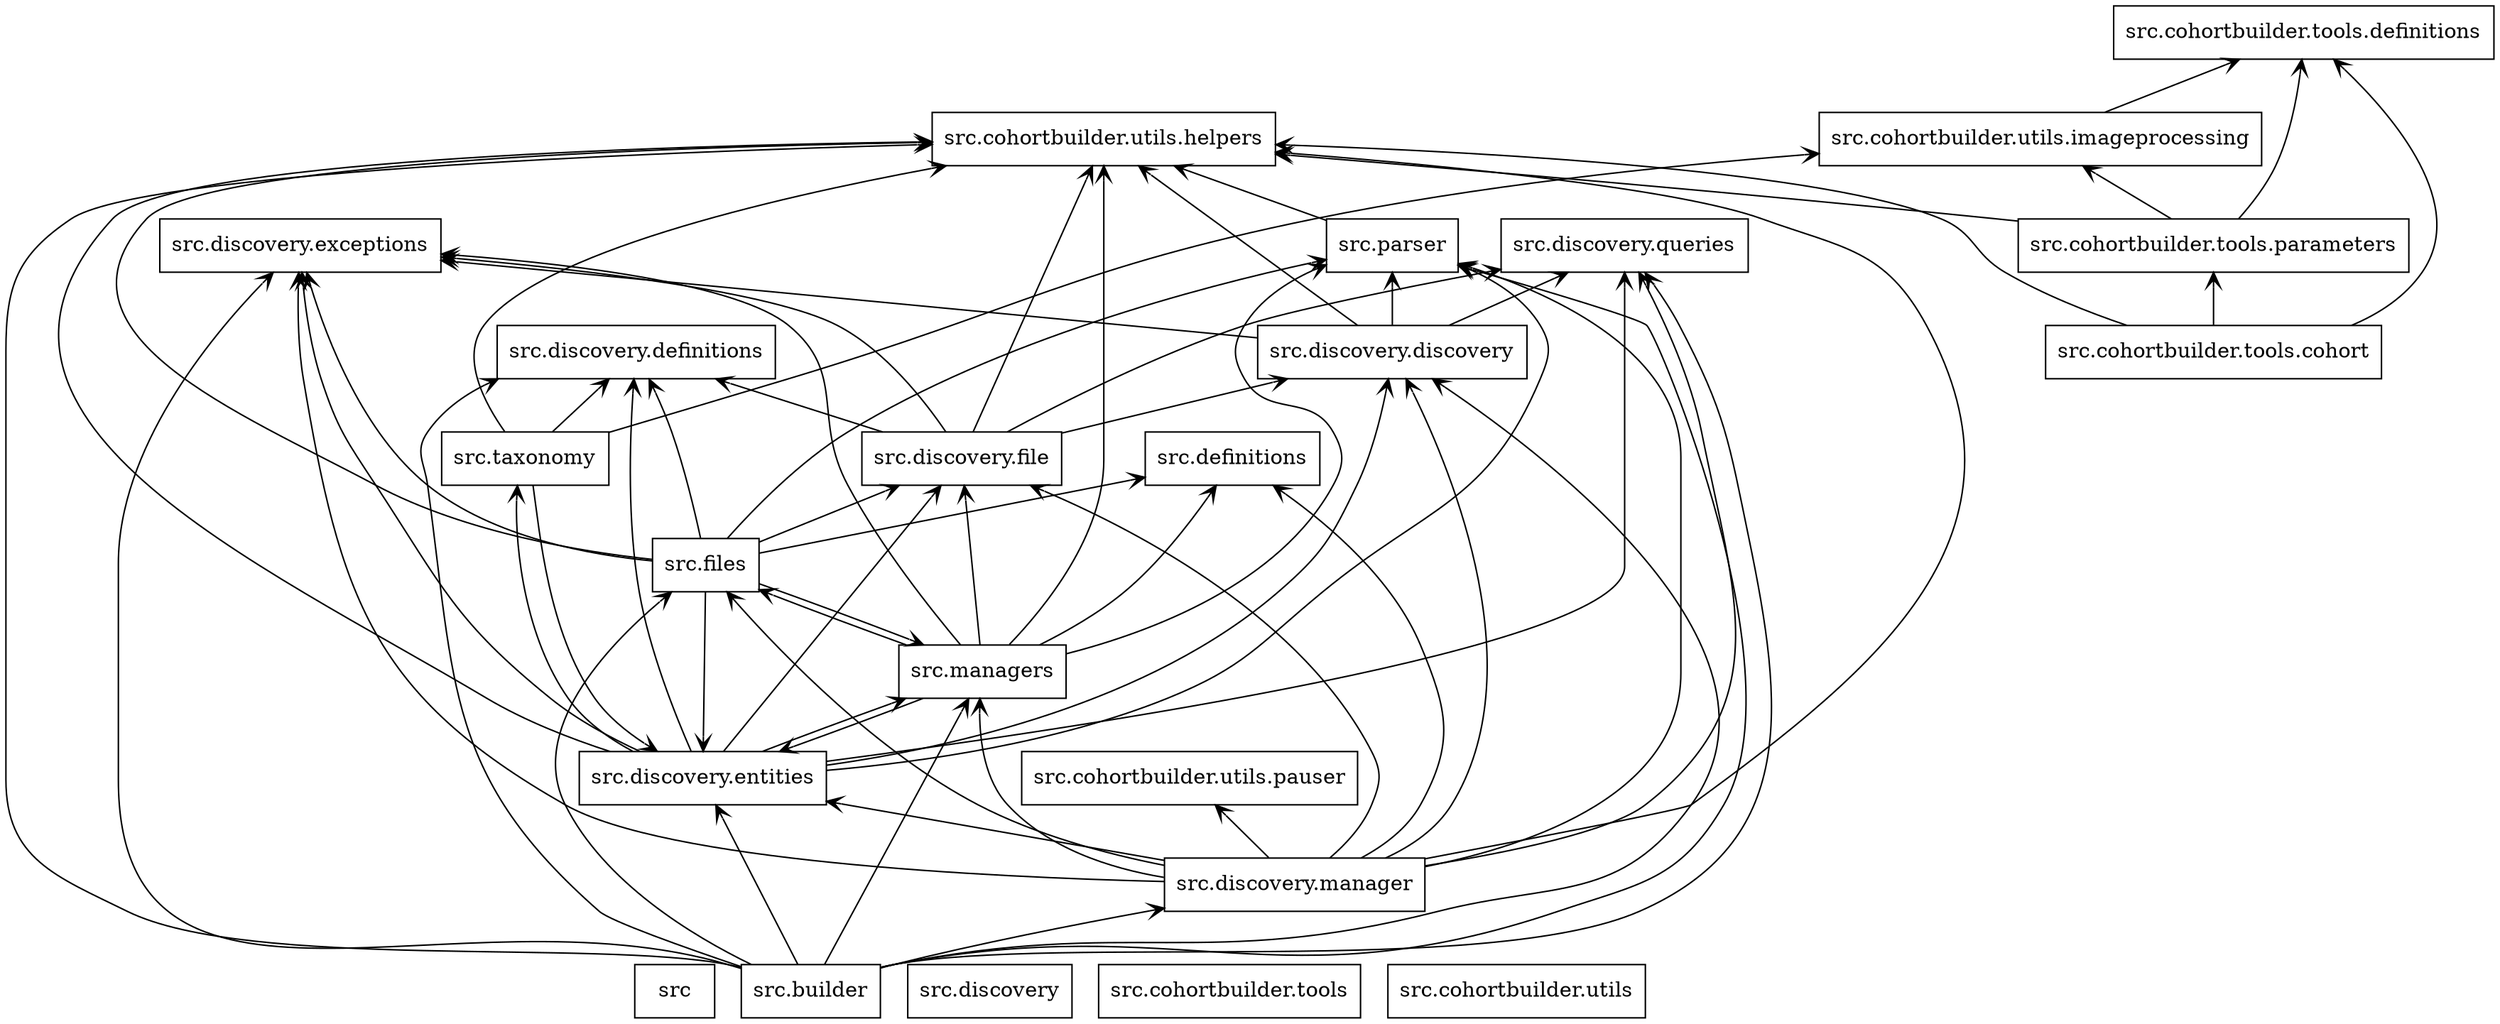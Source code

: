 digraph "packages" {
rankdir=BT
charset="utf-8"
"src" [color="black", label="src", shape="box", style="solid"];
"src.builder" [color="black", label="src.builder", shape="box", style="solid"];
"src.definitions" [color="black", label="src.definitions", shape="box", style="solid"];
"src.discovery" [color="black", label="src.discovery", shape="box", style="solid"];
"src.discovery.definitions" [color="black", label="src.discovery.definitions", shape="box", style="solid"];
"src.discovery.discovery" [color="black", label="src.discovery.discovery", shape="box", style="solid"];
"src.discovery.entities" [color="black", label="src.discovery.entities", shape="box", style="solid"];
"src.discovery.exceptions" [color="black", label="src.discovery.exceptions", shape="box", style="solid"];
"src.discovery.file" [color="black", label="src.discovery.file", shape="box", style="solid"];
"src.discovery.manager" [color="black", label="src.discovery.manager", shape="box", style="solid"];
"src.discovery.queries" [color="black", label="src.discovery.queries", shape="box", style="solid"];
"src.files" [color="black", label="src.files", shape="box", style="solid"];
"src.managers" [color="black", label="src.managers", shape="box", style="solid"];
"src.parser" [color="black", label="src.parser", shape="box", style="solid"];
"src.taxonomy" [color="black", label="src.taxonomy", shape="box", style="solid"];
"src.cohortbuilder.tools" [color="black", label="src.cohortbuilder.tools", shape="box", style="solid"];
"src.cohortbuilder.tools.cohort" [color="black", label="src.cohortbuilder.tools.cohort", shape="box", style="solid"];
"src.cohortbuilder.tools.definitions" [color="black", label="src.cohortbuilder.tools.definitions", shape="box", style="solid"];
"src.cohortbuilder.tools.parameters" [color="black", label="src.cohortbuilder.tools.parameters", shape="box", style="solid"];
"src.cohortbuilder.utils" [color="black", label="src.cohortbuilder.utils", shape="box", style="solid"];
"src.cohortbuilder.utils.helpers" [color="black", label="src.cohortbuilder.utils.helpers", shape="box", style="solid"];
"src.cohortbuilder.utils.imageprocessing" [color="black", label="src.cohortbuilder.utils.imageprocessing", shape="box", style="solid"];
"src.cohortbuilder.utils.pauser" [color="black", label="src.cohortbuilder.utils.pauser", shape="box", style="solid"];
"src.builder" -> "src.discovery.definitions" [arrowhead="open", arrowtail="none"];
"src.builder" -> "src.discovery.discovery" [arrowhead="open", arrowtail="none"];
"src.builder" -> "src.discovery.entities" [arrowhead="open", arrowtail="none"];
"src.builder" -> "src.discovery.exceptions" [arrowhead="open", arrowtail="none"];
"src.builder" -> "src.discovery.manager" [arrowhead="open", arrowtail="none"];
"src.builder" -> "src.discovery.queries" [arrowhead="open", arrowtail="none"];
"src.builder" -> "src.files" [arrowhead="open", arrowtail="none"];
"src.builder" -> "src.managers" [arrowhead="open", arrowtail="none"];
"src.builder" -> "src.parser" [arrowhead="open", arrowtail="none"];
"src.builder" -> "src.cohortbuilder.utils.helpers" [arrowhead="open", arrowtail="none"];
"src.discovery.discovery" -> "src.discovery.exceptions" [arrowhead="open", arrowtail="none"];
"src.discovery.discovery" -> "src.discovery.queries" [arrowhead="open", arrowtail="none"];
"src.discovery.discovery" -> "src.parser" [arrowhead="open", arrowtail="none"];
"src.discovery.discovery" -> "src.cohortbuilder.utils.helpers" [arrowhead="open", arrowtail="none"];
"src.discovery.entities" -> "src.discovery.definitions" [arrowhead="open", arrowtail="none"];
"src.discovery.entities" -> "src.discovery.discovery" [arrowhead="open", arrowtail="none"];
"src.discovery.entities" -> "src.discovery.exceptions" [arrowhead="open", arrowtail="none"];
"src.discovery.entities" -> "src.discovery.file" [arrowhead="open", arrowtail="none"];
"src.discovery.entities" -> "src.discovery.queries" [arrowhead="open", arrowtail="none"];
"src.discovery.entities" -> "src.managers" [arrowhead="open", arrowtail="none"];
"src.discovery.entities" -> "src.parser" [arrowhead="open", arrowtail="none"];
"src.discovery.entities" -> "src.taxonomy" [arrowhead="open", arrowtail="none"];
"src.discovery.entities" -> "src.cohortbuilder.utils.helpers" [arrowhead="open", arrowtail="none"];
"src.discovery.file" -> "src.discovery.definitions" [arrowhead="open", arrowtail="none"];
"src.discovery.file" -> "src.discovery.discovery" [arrowhead="open", arrowtail="none"];
"src.discovery.file" -> "src.discovery.exceptions" [arrowhead="open", arrowtail="none"];
"src.discovery.file" -> "src.discovery.queries" [arrowhead="open", arrowtail="none"];
"src.discovery.file" -> "src.cohortbuilder.utils.helpers" [arrowhead="open", arrowtail="none"];
"src.discovery.manager" -> "src.definitions" [arrowhead="open", arrowtail="none"];
"src.discovery.manager" -> "src.discovery.discovery" [arrowhead="open", arrowtail="none"];
"src.discovery.manager" -> "src.discovery.entities" [arrowhead="open", arrowtail="none"];
"src.discovery.manager" -> "src.discovery.exceptions" [arrowhead="open", arrowtail="none"];
"src.discovery.manager" -> "src.discovery.file" [arrowhead="open", arrowtail="none"];
"src.discovery.manager" -> "src.discovery.queries" [arrowhead="open", arrowtail="none"];
"src.discovery.manager" -> "src.files" [arrowhead="open", arrowtail="none"];
"src.discovery.manager" -> "src.managers" [arrowhead="open", arrowtail="none"];
"src.discovery.manager" -> "src.parser" [arrowhead="open", arrowtail="none"];
"src.discovery.manager" -> "src.cohortbuilder.utils.helpers" [arrowhead="open", arrowtail="none"];
"src.discovery.manager" -> "src.cohortbuilder.utils.pauser" [arrowhead="open", arrowtail="none"];
"src.files" -> "src.definitions" [arrowhead="open", arrowtail="none"];
"src.files" -> "src.discovery.definitions" [arrowhead="open", arrowtail="none"];
"src.files" -> "src.discovery.entities" [arrowhead="open", arrowtail="none"];
"src.files" -> "src.discovery.exceptions" [arrowhead="open", arrowtail="none"];
"src.files" -> "src.discovery.file" [arrowhead="open", arrowtail="none"];
"src.files" -> "src.managers" [arrowhead="open", arrowtail="none"];
"src.files" -> "src.parser" [arrowhead="open", arrowtail="none"];
"src.files" -> "src.cohortbuilder.utils.helpers" [arrowhead="open", arrowtail="none"];
"src.managers" -> "src.definitions" [arrowhead="open", arrowtail="none"];
"src.managers" -> "src.discovery.entities" [arrowhead="open", arrowtail="none"];
"src.managers" -> "src.discovery.exceptions" [arrowhead="open", arrowtail="none"];
"src.managers" -> "src.discovery.file" [arrowhead="open", arrowtail="none"];
"src.managers" -> "src.files" [arrowhead="open", arrowtail="none"];
"src.managers" -> "src.parser" [arrowhead="open", arrowtail="none"];
"src.managers" -> "src.cohortbuilder.utils.helpers" [arrowhead="open", arrowtail="none"];
"src.parser" -> "src.cohortbuilder.utils.helpers" [arrowhead="open", arrowtail="none"];
"src.taxonomy" -> "src.discovery.definitions" [arrowhead="open", arrowtail="none"];
"src.taxonomy" -> "src.discovery.entities" [arrowhead="open", arrowtail="none"];
"src.taxonomy" -> "src.cohortbuilder.utils.helpers" [arrowhead="open", arrowtail="none"];
"src.taxonomy" -> "src.cohortbuilder.utils.imageprocessing" [arrowhead="open", arrowtail="none"];
"src.cohortbuilder.tools.cohort" -> "src.cohortbuilder.tools.definitions" [arrowhead="open", arrowtail="none"];
"src.cohortbuilder.tools.cohort" -> "src.cohortbuilder.tools.parameters" [arrowhead="open", arrowtail="none"];
"src.cohortbuilder.tools.cohort" -> "src.cohortbuilder.utils.helpers" [arrowhead="open", arrowtail="none"];
"src.cohortbuilder.tools.parameters" -> "src.cohortbuilder.tools.definitions" [arrowhead="open", arrowtail="none"];
"src.cohortbuilder.tools.parameters" -> "src.cohortbuilder.utils.helpers" [arrowhead="open", arrowtail="none"];
"src.cohortbuilder.tools.parameters" -> "src.cohortbuilder.utils.imageprocessing" [arrowhead="open", arrowtail="none"];
"src.cohortbuilder.utils.imageprocessing" -> "src.cohortbuilder.tools.definitions" [arrowhead="open", arrowtail="none"];
}
